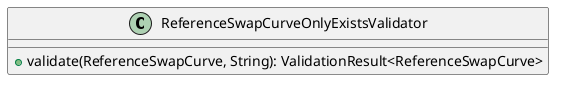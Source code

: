 @startuml

    class ReferenceSwapCurveOnlyExistsValidator [[ReferenceSwapCurveOnlyExistsValidator.html]] {
        +validate(ReferenceSwapCurve, String): ValidationResult<ReferenceSwapCurve>
    }

@enduml
